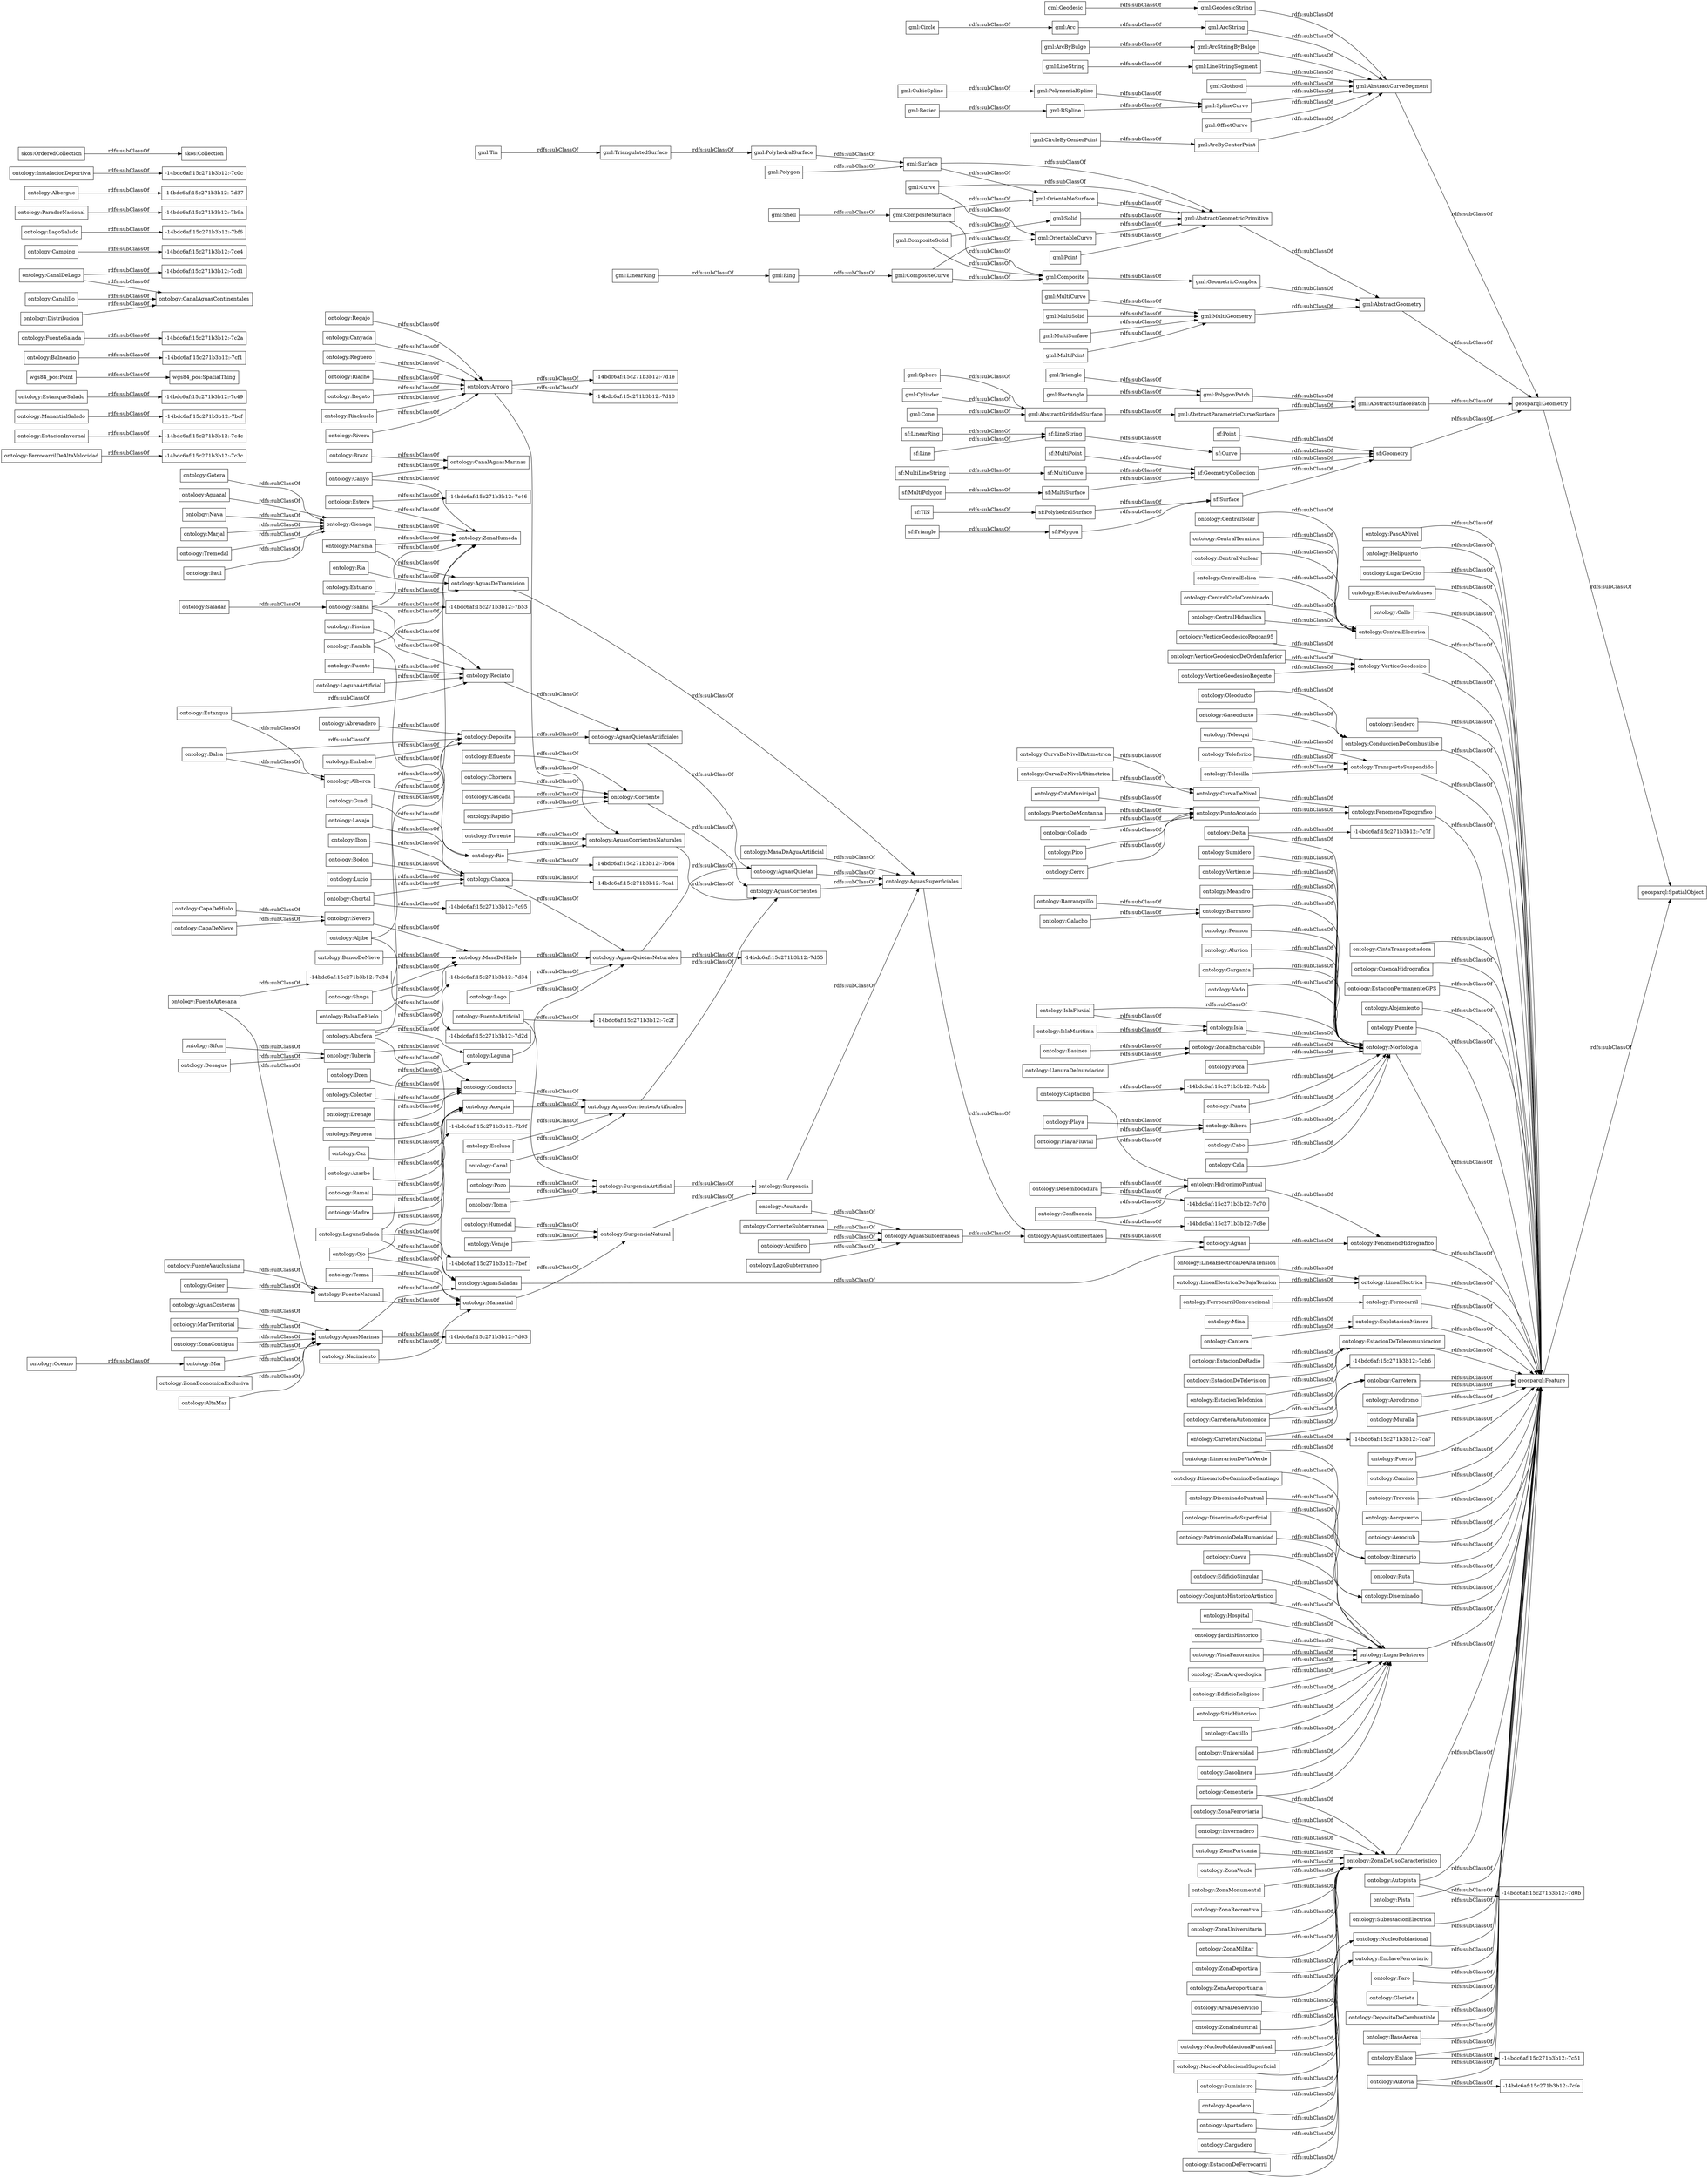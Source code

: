 digraph ar2dtool_diagram { 
rankdir=LR;
size="1000"
node [shape = rectangle, color="black"]; "ontology:DiseminadoPuntual" "ontology:Estero" "ontology:ZonaContigua" "ontology:Oleoducto" "ontology:Caz" "-14bdc6af:15c271b3b12:-7c3c" "ontology:Lavajo" "ontology:Puente" "ontology:Universidad" "ontology:Morfologia" "ontology:CentralTerminca" "-14bdc6af:15c271b3b12:-7c4c" "ontology:CentralNuclear" "-14bdc6af:15c271b3b12:-7bef" "ontology:Torrente" "-14bdc6af:15c271b3b12:-7bcf" "ontology:MasaDeAguaArtificial" "ontology:Estuario" "ontology:LineaElectricaDeAltaTension" "-14bdc6af:15c271b3b12:-7c51" "ontology:Apartadero" "ontology:LlanuraDeInundacion" "ontology:Gaseoducto" "-14bdc6af:15c271b3b12:-7c49" "ontology:ZonaUniversitaria" "ontology:Telesqui" "ontology:ZonaMilitar" "ontology:Riachuelo" "ontology:Canyo" "ontology:Guadi" "-14bdc6af:15c271b3b12:-7d0b" "ontology:ZonaDeportiva" "ontology:Acuifero" "ontology:PuertoDeMontanna" "ontology:Gasolinera" "ontology:ZonaAeroportuaria" "ontology:Nevero" "ontology:FuenteArtificial" "ontology:Azarbe" "wgs84_pos:SpatialThing" "ontology:NucleoPoblacionalPuntual" "ontology:Mar" "ontology:Pennon" "ontology:LineaElectrica" "-14bdc6af:15c271b3b12:-7ca1" "ontology:Canal" "ontology:Arroyo" "ontology:Collado" "ontology:Ferrocarril" "ontology:Rio" "ontology:CurvaDeNivelBatimetrica" "-14bdc6af:15c271b3b12:-7d2d" "ontology:AreaDeServicio" "ontology:Estanque" "ontology:Recinto" "ontology:DiseminadoSuperficial" "-14bdc6af:15c271b3b12:-7cf1" "-14bdc6af:15c271b3b12:-7c7f" "ontology:ExplotacionMinera" "ontology:Saladar" "ontology:FuenteNatural" "-14bdc6af:15c271b3b12:-7c46" "ontology:ZonaEconomicaExclusiva" "-14bdc6af:15c271b3b12:-7cbb" "ontology:Aerodromo" "ontology:FuenteSalada" "ontology:FenomenoHidrografico" "-14bdc6af:15c271b3b12:-7b64" "ontology:Barranquillo" "ontology:LagoSubterraneo" "ontology:CanalAguasContinentales" "ontology:EstacionTelefonica" "ontology:Aluvion" "ontology:IslaMaritima" "ontology:CurvaDeNivelAltimetrica" "ontology:Acequia" "-14bdc6af:15c271b3b12:-7d34" "-14bdc6af:15c271b3b12:-7cfe" "ontology:Cementerio" "-14bdc6af:15c271b3b12:-7d63" "ontology:Muralla" "ontology:AltaMar" "ontology:Camping" "ontology:Terma" "ontology:Pozo" "ontology:VerticeGeodesicoDeOrdenInferior" "-14bdc6af:15c271b3b12:-7b53" "ontology:Canyada" "ontology:AguasCorrientes" "ontology:Puerto" "ontology:Cargadero" "ontology:Garganta" "ontology:ManantialSalado" "ontology:Teleferico" "wgs84_pos:Point" "ontology:Delta" "ontology:Humedal" "ontology:Camino" "ontology:Marjal" "ontology:Charca" "ontology:Travesia" "ontology:PatrimonioDelaHumanidad" "ontology:Cienaga" "ontology:LagoSalado" "ontology:Tuberia" "ontology:Aeropuerto" "ontology:Cueva" "ontology:EstacionDeTelecomunicacion" "ontology:EstacionDeFerrocarril" "ontology:IslaFluvial" "ontology:Poza" "ontology:Lago" "ontology:AguasSubterraneas" "ontology:Dren" "ontology:ZonaIndustrial" "ontology:Captacion" "ontology:Chorrera" "ontology:VerticeGeodesicoRegente" "-14bdc6af:15c271b3b12:-7b9a" "ontology:Ibon" "-14bdc6af:15c271b3b12:-7c34" "ontology:Nacimiento" "ontology:CarreteraAutonomica" "ontology:Aeroclub" "ontology:EdificioSingular" "ontology:AguasCosteras" "ontology:EstacionDeRadio" "-14bdc6af:15c271b3b12:-7d37" "ontology:CarreteraNacional" "ontology:ConjuntoHistoricoArtistico" "ontology:InstalacionDeportiva" "ontology:Punta" "ontology:HidronimoPuntual" "ontology:Albufera" "ontology:LagunaArtificial" "ontology:Colector" "ontology:Carretera" "ontology:Reguero" "ontology:Sifon" "ontology:Oceano" "ontology:CentralEolica" "-14bdc6af:15c271b3b12:-7c2a" "ontology:CanalDeLago" "ontology:AguasQuietas" "ontology:Ruta" "ontology:ZonaHumeda" "ontology:EstacionDeTelevision" "ontology:LineaElectricaDeBajaTension" "ontology:AguasMarinas" "ontology:ZonaEncharcable" "ontology:PlayaFluvial" "ontology:Itinerario" "ontology:Rivera" "ontology:Hospital" "ontology:ZonaDeUsoCaracteristico" "ontology:Basines" "ontology:Ribera" "ontology:Pico" "-14bdc6af:15c271b3b12:-7ce4" "-14bdc6af:15c271b3b12:-7d55" "ontology:Balneario" "ontology:JardinHistorico" "ontology:Embalse" "-14bdc6af:15c271b3b12:-7b9f" "ontology:Marisma" "ontology:ItinerarioDeCaminoDeSantiago" "ontology:Ojo" "ontology:Pista" "ontology:SubestacionElectrica" "ontology:AguasSuperficiales" "ontology:ZonaFerroviaria" "ontology:NucleoPoblacional" "-14bdc6af:15c271b3b12:-7ca7" "ontology:Acuitardo" "ontology:EnclaveFerroviario" "ontology:Cerro" "ontology:Toma" "ontology:Faro" "ontology:Cantera" "ontology:Manantial" "ontology:Piscina" "-14bdc6af:15c271b3b12:-7d10" "ontology:ParadorNacional" "ontology:Desembocadura" "-14bdc6af:15c271b3b12:-7c2f" "ontology:Cascada" "ontology:VistaPanoramica" "ontology:Regajo" "ontology:Rapido" "ontology:EstacionInvernal" "ontology:CapaDeNieve" "ontology:Corriente" "ontology:EstanqueSalado" "ontology:Tremedal" "ontology:Deposito" "ontology:Glorieta" "ontology:AguasCorrientesArtificiales" "ontology:SurgenciaNatural" "ontology:Isla" "ontology:Canalillo" "ontology:Cabo" "ontology:NucleoPoblacionalSuperficial" "ontology:SurgenciaArtificial" "ontology:ZonaArqueologica" "ontology:DepositoDeCombustible" "ontology:Galacho" "ontology:Invernadero" "-14bdc6af:15c271b3b12:-7cd1" "ontology:EdificioReligioso" "ontology:Bodon" "ontology:MarTerritorial" "ontology:Mina" "ontology:Confluencia" "ontology:CanalAguasMarinas" "ontology:Riacho" "ontology:Madre" "ontology:Distribucion" "ontology:BaseAerea" "ontology:Playa" "ontology:PasoANivel" "ontology:Helipuerto" "ontology:BalsaDeHielo" "ontology:Autopista" "-14bdc6af:15c271b3b12:-7bf6" "ontology:Enlace" "ontology:BancoDeNieve" "ontology:LugarDeOcio" "ontology:Conducto" "ontology:CentralCicloCombinado" "ontology:CapaDeHielo" "ontology:EstacionDeAutobuses" "-14bdc6af:15c271b3b12:-7c95" "ontology:Calle" "ontology:AguasCorrientesNaturales" "ontology:Cala" "ontology:SitioHistorico" "ontology:Paul" "ontology:Chortal" "ontology:CentralElectrica" "ontology:Desague" "ontology:Autovia" "ontology:CorrienteSubterranea" "ontology:Sumidero" "ontology:VerticeGeodesico" "ontology:Balsa" "ontology:VerticeGeodesicoRegcan95" "ontology:Sendero" "ontology:Vertiente" "ontology:Abrevadero" "ontology:Suministro" "ontology:Aljibe" "ontology:Fuente" "ontology:AguasQuietasNaturales" "-14bdc6af:15c271b3b12:-7c70" "ontology:Meandro" "ontology:AguasDeTransicion" "ontology:MasaDeHielo" "ontology:Albergue" "ontology:Barranco" "ontology:ConduccionDeCombustible" "ontology:Drenaje" "ontology:Vado" "-14bdc6af:15c271b3b12:-7c0c" "ontology:Alberca" "ontology:Salina" "ontology:Surgencia" "ontology:AguasSaladas" "ontology:Gotera" "ontology:Ria" "ontology:Aguazal" "ontology:FerrocarrilDeAltaVelocidad" "ontology:AguasContinentales" "ontology:Telesilla" "ontology:CurvaDeNivel" "-14bdc6af:15c271b3b12:-7cb6" "ontology:Esclusa" "ontology:CintaTransportadora" "-14bdc6af:15c271b3b12:-7d1e" "ontology:CuencaHidrografica" "ontology:Diseminado" "ontology:FuenteVauclusiana" "ontology:ZonaPortuaria" "ontology:CentralHidraulica" "ontology:Lucio" "ontology:Castillo" "ontology:Laguna" "ontology:ZonaVerde" "ontology:ZonaMonumental" "ontology:EstacionPermanenteGPS" "ontology:Aguas" "ontology:Ramal" "ontology:Efluente" "ontology:CotaMunicipal" "ontology:ZonaRecreativa" "ontology:LagunaSalada" "ontology:TransporteSuspendido" "ontology:AguasQuietasArtificiales" "ontology:PuntoAcotado" "ontology:FenomenoTopografico" "ontology:Alojamiento" "ontology:Geiser" "ontology:FuenteArtesana" "-14bdc6af:15c271b3b12:-7c8e" "ontology:Venaje" "ontology:FerrocarrilConvencional" "ontology:Shuga" "ontology:LugarDeInteres" "ontology:ItinerarionDeViaVerde" "ontology:Reguera" "ontology:Regato" "ontology:Brazo" "ontology:Nava" "ontology:Rambla" "ontology:Apeadero" "ontology:CentralSolar" "geosparql:Feature" "geosparql:Geometry" "geosparql:SpatialObject" "skos:OrderedCollection" "skos:Collection" "sf:MultiCurve" "sf:Geometry" "sf:Line" "sf:PolyhedralSurface" "sf:Triangle" "sf:Point" "sf:TIN" "sf:Curve" "sf:MultiPolygon" "sf:MultiSurface" "sf:MultiLineString" "sf:LinearRing" "sf:Polygon" "sf:MultiPoint" "sf:GeometryCollection" "sf:LineString" "sf:Surface" "gml:PolyhedralSurface" "gml:GeodesicString" "gml:AbstractGeometricPrimitive" "gml:CompositeCurve" "gml:MultiCurve" "gml:ArcString" "gml:OrientableCurve" "gml:CompositeSolid" "gml:LinearRing" "gml:ArcStringByBulge" "gml:BSpline" "gml:Cone" "gml:Curve" "gml:Arc" "gml:PolynomialSpline" "gml:MultiSolid" "gml:LineStringSegment" "gml:Clothoid" "gml:ArcByBulge" "gml:Triangle" "gml:LineString" "gml:CircleByCenterPoint" "gml:Solid" "gml:MultiSurface" "gml:MultiPoint" "gml:MultiGeometry" "gml:SplineCurve" "gml:AbstractCurveSegment" "gml:AbstractGeometry" "gml:OffsetCurve" "gml:Shell" "gml:Tin" "gml:Ring" "gml:PolygonPatch" "gml:Bezier" "gml:ArcByCenterPoint" "gml:Surface" "gml:AbstractGriddedSurface" "gml:CompositeSurface" "gml:Rectangle" "gml:Circle" "gml:Sphere" "gml:AbstractParametricCurveSurface" "gml:Composite" "gml:TriangulatedSurface" "gml:Cylinder" "gml:Polygon" "gml:AbstractSurfacePatch" "gml:GeometricComplex" "gml:CubicSpline" "gml:OrientableSurface" "gml:Geodesic" "gml:Point" ; /*classes style*/
	"ontology:AguasQuietas" -> "ontology:AguasSuperficiales" [ label = "rdfs:subClassOf" ];
	"gml:Tin" -> "gml:TriangulatedSurface" [ label = "rdfs:subClassOf" ];
	"ontology:Punta" -> "ontology:Morfologia" [ label = "rdfs:subClassOf" ];
	"ontology:Balneario" -> "-14bdc6af:15c271b3b12:-7cf1" [ label = "rdfs:subClassOf" ];
	"ontology:Vertiente" -> "ontology:Morfologia" [ label = "rdfs:subClassOf" ];
	"ontology:Fuente" -> "ontology:Recinto" [ label = "rdfs:subClassOf" ];
	"gml:Solid" -> "gml:AbstractGeometricPrimitive" [ label = "rdfs:subClassOf" ];
	"ontology:Cueva" -> "ontology:LugarDeInteres" [ label = "rdfs:subClassOf" ];
	"sf:MultiCurve" -> "sf:GeometryCollection" [ label = "rdfs:subClassOf" ];
	"ontology:Riacho" -> "ontology:Arroyo" [ label = "rdfs:subClassOf" ];
	"ontology:CentralNuclear" -> "ontology:CentralElectrica" [ label = "rdfs:subClassOf" ];
	"ontology:MasaDeHielo" -> "ontology:AguasQuietasNaturales" [ label = "rdfs:subClassOf" ];
	"ontology:MarTerritorial" -> "ontology:AguasMarinas" [ label = "rdfs:subClassOf" ];
	"ontology:ZonaDeportiva" -> "ontology:ZonaDeUsoCaracteristico" [ label = "rdfs:subClassOf" ];
	"ontology:AguasQuietasArtificiales" -> "ontology:AguasQuietas" [ label = "rdfs:subClassOf" ];
	"ontology:AguasMarinas" -> "-14bdc6af:15c271b3b12:-7d63" [ label = "rdfs:subClassOf" ];
	"ontology:AguasMarinas" -> "ontology:AguasSaladas" [ label = "rdfs:subClassOf" ];
	"ontology:CanalDeLago" -> "-14bdc6af:15c271b3b12:-7cd1" [ label = "rdfs:subClassOf" ];
	"ontology:CanalDeLago" -> "ontology:CanalAguasContinentales" [ label = "rdfs:subClassOf" ];
	"ontology:Conducto" -> "ontology:AguasCorrientesArtificiales" [ label = "rdfs:subClassOf" ];
	"gml:Arc" -> "gml:ArcString" [ label = "rdfs:subClassOf" ];
	"sf:MultiLineString" -> "sf:MultiCurve" [ label = "rdfs:subClassOf" ];
	"ontology:EstanqueSalado" -> "-14bdc6af:15c271b3b12:-7c49" [ label = "rdfs:subClassOf" ];
	"ontology:DiseminadoSuperficial" -> "ontology:Diseminado" [ label = "rdfs:subClassOf" ];
	"geosparql:Feature" -> "geosparql:SpatialObject" [ label = "rdfs:subClassOf" ];
	"ontology:ItinerarioDeCaminoDeSantiago" -> "ontology:Itinerario" [ label = "rdfs:subClassOf" ];
	"ontology:Poza" -> "ontology:Morfologia" [ label = "rdfs:subClassOf" ];
	"ontology:Desembocadura" -> "-14bdc6af:15c271b3b12:-7c70" [ label = "rdfs:subClassOf" ];
	"ontology:Desembocadura" -> "ontology:HidronimoPuntual" [ label = "rdfs:subClassOf" ];
	"ontology:Cerro" -> "ontology:PuntoAcotado" [ label = "rdfs:subClassOf" ];
	"ontology:ZonaPortuaria" -> "ontology:ZonaDeUsoCaracteristico" [ label = "rdfs:subClassOf" ];
	"ontology:NucleoPoblacional" -> "geosparql:Feature" [ label = "rdfs:subClassOf" ];
	"ontology:ExplotacionMinera" -> "geosparql:Feature" [ label = "rdfs:subClassOf" ];
	"gml:ArcByBulge" -> "gml:ArcStringByBulge" [ label = "rdfs:subClassOf" ];
	"ontology:Estuario" -> "ontology:AguasDeTransicion" [ label = "rdfs:subClassOf" ];
	"ontology:EstacionDeRadio" -> "ontology:EstacionDeTelecomunicacion" [ label = "rdfs:subClassOf" ];
	"ontology:Ribera" -> "ontology:Morfologia" [ label = "rdfs:subClassOf" ];
	"ontology:Basines" -> "ontology:ZonaEncharcable" [ label = "rdfs:subClassOf" ];
	"ontology:TransporteSuspendido" -> "geosparql:Feature" [ label = "rdfs:subClassOf" ];
	"gml:PolygonPatch" -> "gml:AbstractSurfacePatch" [ label = "rdfs:subClassOf" ];
	"ontology:ZonaMonumental" -> "ontology:ZonaDeUsoCaracteristico" [ label = "rdfs:subClassOf" ];
	"ontology:LugarDeOcio" -> "geosparql:Feature" [ label = "rdfs:subClassOf" ];
	"ontology:FenomenoHidrografico" -> "geosparql:Feature" [ label = "rdfs:subClassOf" ];
	"ontology:Aerodromo" -> "geosparql:Feature" [ label = "rdfs:subClassOf" ];
	"ontology:EstacionTelefonica" -> "ontology:EstacionDeTelecomunicacion" [ label = "rdfs:subClassOf" ];
	"gml:MultiGeometry" -> "gml:AbstractGeometry" [ label = "rdfs:subClassOf" ];
	"ontology:Torrente" -> "ontology:AguasCorrientesNaturales" [ label = "rdfs:subClassOf" ];
	"ontology:Abrevadero" -> "ontology:Deposito" [ label = "rdfs:subClassOf" ];
	"ontology:Piscina" -> "ontology:Recinto" [ label = "rdfs:subClassOf" ];
	"sf:MultiSurface" -> "sf:GeometryCollection" [ label = "rdfs:subClassOf" ];
	"ontology:ZonaArqueologica" -> "ontology:LugarDeInteres" [ label = "rdfs:subClassOf" ];
	"gml:AbstractSurfacePatch" -> "geosparql:Geometry" [ label = "rdfs:subClassOf" ];
	"ontology:Telesilla" -> "ontology:TransporteSuspendido" [ label = "rdfs:subClassOf" ];
	"ontology:Canyo" -> "ontology:ZonaHumeda" [ label = "rdfs:subClassOf" ];
	"ontology:Canyo" -> "ontology:CanalAguasMarinas" [ label = "rdfs:subClassOf" ];
	"ontology:AguasDeTransicion" -> "ontology:AguasSuperficiales" [ label = "rdfs:subClassOf" ];
	"ontology:Pennon" -> "ontology:Morfologia" [ label = "rdfs:subClassOf" ];
	"ontology:Lavajo" -> "ontology:Charca" [ label = "rdfs:subClassOf" ];
	"ontology:Captacion" -> "-14bdc6af:15c271b3b12:-7cbb" [ label = "rdfs:subClassOf" ];
	"ontology:Captacion" -> "ontology:HidronimoPuntual" [ label = "rdfs:subClassOf" ];
	"ontology:VerticeGeodesicoRegente" -> "ontology:VerticeGeodesico" [ label = "rdfs:subClassOf" ];
	"ontology:Dren" -> "ontology:Conducto" [ label = "rdfs:subClassOf" ];
	"ontology:Ruta" -> "geosparql:Feature" [ label = "rdfs:subClassOf" ];
	"ontology:Barranco" -> "ontology:Morfologia" [ label = "rdfs:subClassOf" ];
	"ontology:Itinerario" -> "geosparql:Feature" [ label = "rdfs:subClassOf" ];
	"ontology:EdificioSingular" -> "ontology:LugarDeInteres" [ label = "rdfs:subClassOf" ];
	"ontology:Guadi" -> "ontology:Rio" [ label = "rdfs:subClassOf" ];
	"ontology:Reguero" -> "ontology:Arroyo" [ label = "rdfs:subClassOf" ];
	"ontology:Mina" -> "ontology:ExplotacionMinera" [ label = "rdfs:subClassOf" ];
	"ontology:Geiser" -> "ontology:FuenteNatural" [ label = "rdfs:subClassOf" ];
	"ontology:InstalacionDeportiva" -> "-14bdc6af:15c271b3b12:-7c0c" [ label = "rdfs:subClassOf" ];
	"ontology:BancoDeNieve" -> "ontology:MasaDeHielo" [ label = "rdfs:subClassOf" ];
	"ontology:Cantera" -> "ontology:ExplotacionMinera" [ label = "rdfs:subClassOf" ];
	"ontology:Charca" -> "-14bdc6af:15c271b3b12:-7ca1" [ label = "rdfs:subClassOf" ];
	"ontology:Charca" -> "ontology:AguasQuietasNaturales" [ label = "rdfs:subClassOf" ];
	"ontology:SubestacionElectrica" -> "geosparql:Feature" [ label = "rdfs:subClassOf" ];
	"ontology:CurvaDeNivelBatimetrica" -> "ontology:CurvaDeNivel" [ label = "rdfs:subClassOf" ];
	"ontology:Helipuerto" -> "geosparql:Feature" [ label = "rdfs:subClassOf" ];
	"gml:Point" -> "gml:AbstractGeometricPrimitive" [ label = "rdfs:subClassOf" ];
	"ontology:CarreteraAutonomica" -> "-14bdc6af:15c271b3b12:-7cb6" [ label = "rdfs:subClassOf" ];
	"ontology:CarreteraAutonomica" -> "ontology:Carretera" [ label = "rdfs:subClassOf" ];
	"ontology:Alojamiento" -> "geosparql:Feature" [ label = "rdfs:subClassOf" ];
	"gml:Ring" -> "gml:CompositeCurve" [ label = "rdfs:subClassOf" ];
	"ontology:Aeropuerto" -> "geosparql:Feature" [ label = "rdfs:subClassOf" ];
	"ontology:Arroyo" -> "ontology:AguasCorrientesNaturales" [ label = "rdfs:subClassOf" ];
	"ontology:Arroyo" -> "-14bdc6af:15c271b3b12:-7d1e" [ label = "rdfs:subClassOf" ];
	"ontology:Arroyo" -> "-14bdc6af:15c271b3b12:-7d10" [ label = "rdfs:subClassOf" ];
	"ontology:Delta" -> "-14bdc6af:15c271b3b12:-7c7f" [ label = "rdfs:subClassOf" ];
	"ontology:Delta" -> "ontology:Morfologia" [ label = "rdfs:subClassOf" ];
	"gml:Rectangle" -> "gml:PolygonPatch" [ label = "rdfs:subClassOf" ];
	"ontology:Cienaga" -> "ontology:ZonaHumeda" [ label = "rdfs:subClassOf" ];
	"sf:LinearRing" -> "sf:LineString" [ label = "rdfs:subClassOf" ];
	"ontology:Playa" -> "ontology:Ribera" [ label = "rdfs:subClassOf" ];
	"ontology:Ferrocarril" -> "geosparql:Feature" [ label = "rdfs:subClassOf" ];
	"ontology:PlayaFluvial" -> "ontology:Ribera" [ label = "rdfs:subClassOf" ];
	"ontology:CotaMunicipal" -> "ontology:PuntoAcotado" [ label = "rdfs:subClassOf" ];
	"ontology:Travesia" -> "geosparql:Feature" [ label = "rdfs:subClassOf" ];
	"ontology:CentralCicloCombinado" -> "ontology:CentralElectrica" [ label = "rdfs:subClassOf" ];
	"ontology:ItinerarionDeViaVerde" -> "ontology:Itinerario" [ label = "rdfs:subClassOf" ];
	"ontology:AguasCorrientes" -> "ontology:AguasSuperficiales" [ label = "rdfs:subClassOf" ];
	"ontology:Aljibe" -> "-14bdc6af:15c271b3b12:-7d2d" [ label = "rdfs:subClassOf" ];
	"ontology:Aljibe" -> "ontology:Deposito" [ label = "rdfs:subClassOf" ];
	"gml:PolyhedralSurface" -> "gml:Surface" [ label = "rdfs:subClassOf" ];
	"ontology:Rambla" -> "ontology:ZonaHumeda" [ label = "rdfs:subClassOf" ];
	"ontology:Rambla" -> "ontology:Rio" [ label = "rdfs:subClassOf" ];
	"sf:MultiPoint" -> "sf:GeometryCollection" [ label = "rdfs:subClassOf" ];
	"ontology:ZonaEncharcable" -> "ontology:Morfologia" [ label = "rdfs:subClassOf" ];
	"ontology:Sendero" -> "geosparql:Feature" [ label = "rdfs:subClassOf" ];
	"ontology:LineaElectricaDeBajaTension" -> "ontology:LineaElectrica" [ label = "rdfs:subClassOf" ];
	"ontology:Nacimiento" -> "ontology:Manantial" [ label = "rdfs:subClassOf" ];
	"ontology:Gasolinera" -> "ontology:LugarDeInteres" [ label = "rdfs:subClassOf" ];
	"ontology:Drenaje" -> "ontology:Conducto" [ label = "rdfs:subClassOf" ];
	"ontology:ZonaVerde" -> "ontology:ZonaDeUsoCaracteristico" [ label = "rdfs:subClassOf" ];
	"gml:LineString" -> "gml:LineStringSegment" [ label = "rdfs:subClassOf" ];
	"ontology:Saladar" -> "ontology:Salina" [ label = "rdfs:subClassOf" ];
	"gml:CubicSpline" -> "gml:PolynomialSpline" [ label = "rdfs:subClassOf" ];
	"ontology:Invernadero" -> "ontology:ZonaDeUsoCaracteristico" [ label = "rdfs:subClassOf" ];
	"ontology:Embalse" -> "ontology:Deposito" [ label = "rdfs:subClassOf" ];
	"ontology:Meandro" -> "ontology:Morfologia" [ label = "rdfs:subClassOf" ];
	"gml:CompositeCurve" -> "gml:OrientableCurve" [ label = "rdfs:subClassOf" ];
	"gml:CompositeCurve" -> "gml:Composite" [ label = "rdfs:subClassOf" ];
	"ontology:Nevero" -> "ontology:MasaDeHielo" [ label = "rdfs:subClassOf" ];
	"ontology:Universidad" -> "ontology:LugarDeInteres" [ label = "rdfs:subClassOf" ];
	"ontology:EstacionPermanenteGPS" -> "geosparql:Feature" [ label = "rdfs:subClassOf" ];
	"ontology:ParadorNacional" -> "-14bdc6af:15c271b3b12:-7b9a" [ label = "rdfs:subClassOf" ];
	"gml:Geodesic" -> "gml:GeodesicString" [ label = "rdfs:subClassOf" ];
	"gml:MultiSurface" -> "gml:MultiGeometry" [ label = "rdfs:subClassOf" ];
	"ontology:FuenteArtificial" -> "-14bdc6af:15c271b3b12:-7c2f" [ label = "rdfs:subClassOf" ];
	"ontology:FuenteArtificial" -> "ontology:SurgenciaArtificial" [ label = "rdfs:subClassOf" ];
	"gml:MultiCurve" -> "gml:MultiGeometry" [ label = "rdfs:subClassOf" ];
	"ontology:ZonaFerroviaria" -> "ontology:ZonaDeUsoCaracteristico" [ label = "rdfs:subClassOf" ];
	"ontology:Isla" -> "ontology:Morfologia" [ label = "rdfs:subClassOf" ];
	"ontology:Corriente" -> "ontology:AguasCorrientes" [ label = "rdfs:subClassOf" ];
	"ontology:ZonaDeUsoCaracteristico" -> "geosparql:Feature" [ label = "rdfs:subClassOf" ];
	"ontology:Acuitardo" -> "ontology:AguasSubterraneas" [ label = "rdfs:subClassOf" ];
	"ontology:ZonaUniversitaria" -> "ontology:ZonaDeUsoCaracteristico" [ label = "rdfs:subClassOf" ];
	"ontology:ZonaEconomicaExclusiva" -> "ontology:AguasMarinas" [ label = "rdfs:subClassOf" ];
	"ontology:Aguazal" -> "ontology:Cienaga" [ label = "rdfs:subClassOf" ];
	"ontology:VerticeGeodesico" -> "geosparql:Feature" [ label = "rdfs:subClassOf" ];
	"ontology:NucleoPoblacionalPuntual" -> "ontology:NucleoPoblacional" [ label = "rdfs:subClassOf" ];
	"gml:Circle" -> "gml:Arc" [ label = "rdfs:subClassOf" ];
	"ontology:DiseminadoPuntual" -> "ontology:Diseminado" [ label = "rdfs:subClassOf" ];
	"ontology:SurgenciaArtificial" -> "ontology:Surgencia" [ label = "rdfs:subClassOf" ];
	"ontology:Efluente" -> "ontology:Corriente" [ label = "rdfs:subClassOf" ];
	"ontology:AguasQuietasNaturales" -> "-14bdc6af:15c271b3b12:-7d55" [ label = "rdfs:subClassOf" ];
	"ontology:AguasQuietasNaturales" -> "ontology:AguasQuietas" [ label = "rdfs:subClassOf" ];
	"ontology:Alberca" -> "ontology:Deposito" [ label = "rdfs:subClassOf" ];
	"ontology:FenomenoTopografico" -> "geosparql:Feature" [ label = "rdfs:subClassOf" ];
	"gml:AbstractGeometry" -> "geosparql:Geometry" [ label = "rdfs:subClassOf" ];
	"ontology:Aguas" -> "ontology:FenomenoHidrografico" [ label = "rdfs:subClassOf" ];
	"ontology:Bodon" -> "ontology:Charca" [ label = "rdfs:subClassOf" ];
	"ontology:CentralHidraulica" -> "ontology:CentralElectrica" [ label = "rdfs:subClassOf" ];
	"ontology:Aeroclub" -> "geosparql:Feature" [ label = "rdfs:subClassOf" ];
	"ontology:Diseminado" -> "geosparql:Feature" [ label = "rdfs:subClassOf" ];
	"geosparql:Geometry" -> "geosparql:SpatialObject" [ label = "rdfs:subClassOf" ];
	"ontology:CentralElectrica" -> "geosparql:Feature" [ label = "rdfs:subClassOf" ];
	"ontology:Confluencia" -> "-14bdc6af:15c271b3b12:-7c8e" [ label = "rdfs:subClassOf" ];
	"ontology:Confluencia" -> "ontology:HidronimoPuntual" [ label = "rdfs:subClassOf" ];
	"gml:CompositeSurface" -> "gml:OrientableSurface" [ label = "rdfs:subClassOf" ];
	"gml:CompositeSurface" -> "gml:Composite" [ label = "rdfs:subClassOf" ];
	"ontology:JardinHistorico" -> "ontology:LugarDeInteres" [ label = "rdfs:subClassOf" ];
	"sf:Curve" -> "sf:Geometry" [ label = "rdfs:subClassOf" ];
	"ontology:Enlace" -> "-14bdc6af:15c271b3b12:-7c51" [ label = "rdfs:subClassOf" ];
	"ontology:Enlace" -> "geosparql:Feature" [ label = "rdfs:subClassOf" ];
	"ontology:Barranquillo" -> "ontology:Barranco" [ label = "rdfs:subClassOf" ];
	"gml:Composite" -> "gml:GeometricComplex" [ label = "rdfs:subClassOf" ];
	"ontology:Ojo" -> "-14bdc6af:15c271b3b12:-7b9f" [ label = "rdfs:subClassOf" ];
	"ontology:Ojo" -> "ontology:Manantial" [ label = "rdfs:subClassOf" ];
	"ontology:CapaDeHielo" -> "ontology:Nevero" [ label = "rdfs:subClassOf" ];
	"ontology:Hospital" -> "ontology:LugarDeInteres" [ label = "rdfs:subClassOf" ];
	"ontology:IslaMaritima" -> "ontology:Isla" [ label = "rdfs:subClassOf" ];
	"ontology:Canalillo" -> "ontology:CanalAguasContinentales" [ label = "rdfs:subClassOf" ];
	"gml:CircleByCenterPoint" -> "gml:ArcByCenterPoint" [ label = "rdfs:subClassOf" ];
	"ontology:Camino" -> "geosparql:Feature" [ label = "rdfs:subClassOf" ];
	"gml:OffsetCurve" -> "gml:AbstractCurveSegment" [ label = "rdfs:subClassOf" ];
	"ontology:Glorieta" -> "geosparql:Feature" [ label = "rdfs:subClassOf" ];
	"ontology:DepositoDeCombustible" -> "geosparql:Feature" [ label = "rdfs:subClassOf" ];
	"ontology:Laguna" -> "ontology:AguasQuietasNaturales" [ label = "rdfs:subClassOf" ];
	"gml:AbstractCurveSegment" -> "geosparql:Geometry" [ label = "rdfs:subClassOf" ];
	"ontology:HidronimoPuntual" -> "ontology:FenomenoHidrografico" [ label = "rdfs:subClassOf" ];
	"ontology:VerticeGeodesicoRegcan95" -> "ontology:VerticeGeodesico" [ label = "rdfs:subClassOf" ];
	"ontology:LineaElectrica" -> "geosparql:Feature" [ label = "rdfs:subClassOf" ];
	"ontology:Cascada" -> "ontology:Corriente" [ label = "rdfs:subClassOf" ];
	"ontology:CentralSolar" -> "ontology:CentralElectrica" [ label = "rdfs:subClassOf" ];
	"ontology:Aluvion" -> "ontology:Morfologia" [ label = "rdfs:subClassOf" ];
	"ontology:AguasCorrientesNaturales" -> "ontology:AguasCorrientes" [ label = "rdfs:subClassOf" ];
	"ontology:ConduccionDeCombustible" -> "geosparql:Feature" [ label = "rdfs:subClassOf" ];
	"ontology:Rio" -> "-14bdc6af:15c271b3b12:-7b64" [ label = "rdfs:subClassOf" ];
	"ontology:Rio" -> "ontology:AguasCorrientesNaturales" [ label = "rdfs:subClassOf" ];
	"ontology:BalsaDeHielo" -> "ontology:MasaDeHielo" [ label = "rdfs:subClassOf" ];
	"ontology:Terma" -> "ontology:Manantial" [ label = "rdfs:subClassOf" ];
	"ontology:SitioHistorico" -> "ontology:LugarDeInteres" [ label = "rdfs:subClassOf" ];
	"gml:Clothoid" -> "gml:AbstractCurveSegment" [ label = "rdfs:subClassOf" ];
	"ontology:Apartadero" -> "ontology:EnclaveFerroviario" [ label = "rdfs:subClassOf" ];
	"ontology:Marisma" -> "ontology:ZonaHumeda" [ label = "rdfs:subClassOf" ];
	"ontology:Marisma" -> "ontology:AguasDeTransicion" [ label = "rdfs:subClassOf" ];
	"ontology:Tuberia" -> "ontology:Conducto" [ label = "rdfs:subClassOf" ];
	"ontology:Calle" -> "geosparql:Feature" [ label = "rdfs:subClassOf" ];
	"ontology:CurvaDeNivelAltimetrica" -> "ontology:CurvaDeNivel" [ label = "rdfs:subClassOf" ];
	"ontology:CentralEolica" -> "ontology:CentralElectrica" [ label = "rdfs:subClassOf" ];
	"ontology:LlanuraDeInundacion" -> "ontology:ZonaEncharcable" [ label = "rdfs:subClassOf" ];
	"ontology:EstacionDeTelevision" -> "ontology:EstacionDeTelecomunicacion" [ label = "rdfs:subClassOf" ];
	"gml:LinearRing" -> "gml:Ring" [ label = "rdfs:subClassOf" ];
	"ontology:Acuifero" -> "ontology:AguasSubterraneas" [ label = "rdfs:subClassOf" ];
	"ontology:Colector" -> "ontology:Conducto" [ label = "rdfs:subClassOf" ];
	"ontology:AguasSaladas" -> "ontology:Aguas" [ label = "rdfs:subClassOf" ];
	"ontology:AltaMar" -> "ontology:AguasMarinas" [ label = "rdfs:subClassOf" ];
	"ontology:Collado" -> "ontology:PuntoAcotado" [ label = "rdfs:subClassOf" ];
	"ontology:ZonaAeroportuaria" -> "ontology:ZonaDeUsoCaracteristico" [ label = "rdfs:subClassOf" ];
	"ontology:ManantialSalado" -> "-14bdc6af:15c271b3b12:-7bcf" [ label = "rdfs:subClassOf" ];
	"gml:MultiPoint" -> "gml:MultiGeometry" [ label = "rdfs:subClassOf" ];
	"ontology:Caz" -> "ontology:Acequia" [ label = "rdfs:subClassOf" ];
	"ontology:Regato" -> "ontology:Arroyo" [ label = "rdfs:subClassOf" ];
	"ontology:Sumidero" -> "ontology:Morfologia" [ label = "rdfs:subClassOf" ];
	"ontology:FerrocarrilConvencional" -> "ontology:Ferrocarril" [ label = "rdfs:subClassOf" ];
	"ontology:AguasCosteras" -> "ontology:AguasMarinas" [ label = "rdfs:subClassOf" ];
	"ontology:BaseAerea" -> "geosparql:Feature" [ label = "rdfs:subClassOf" ];
	"ontology:Manantial" -> "ontology:SurgenciaNatural" [ label = "rdfs:subClassOf" ];
	"ontology:LineaElectricaDeAltaTension" -> "ontology:LineaElectrica" [ label = "rdfs:subClassOf" ];
	"ontology:Balsa" -> "ontology:Deposito" [ label = "rdfs:subClassOf" ];
	"ontology:Balsa" -> "ontology:Alberca" [ label = "rdfs:subClassOf" ];
	"gml:Sphere" -> "gml:AbstractGriddedSurface" [ label = "rdfs:subClassOf" ];
	"ontology:Autopista" -> "-14bdc6af:15c271b3b12:-7d0b" [ label = "rdfs:subClassOf" ];
	"ontology:Autopista" -> "geosparql:Feature" [ label = "rdfs:subClassOf" ];
	"gml:CompositeSolid" -> "gml:Solid" [ label = "rdfs:subClassOf" ];
	"gml:CompositeSolid" -> "gml:Composite" [ label = "rdfs:subClassOf" ];
	"ontology:VistaPanoramica" -> "ontology:LugarDeInteres" [ label = "rdfs:subClassOf" ];
	"gml:PolynomialSpline" -> "gml:SplineCurve" [ label = "rdfs:subClassOf" ];
	"gml:AbstractGriddedSurface" -> "gml:AbstractParametricCurveSurface" [ label = "rdfs:subClassOf" ];
	"ontology:Pozo" -> "ontology:SurgenciaArtificial" [ label = "rdfs:subClassOf" ];
	"gml:MultiSolid" -> "gml:MultiGeometry" [ label = "rdfs:subClassOf" ];
	"ontology:Brazo" -> "ontology:CanalAguasMarinas" [ label = "rdfs:subClassOf" ];
	"ontology:Reguera" -> "ontology:Acequia" [ label = "rdfs:subClassOf" ];
	"ontology:NucleoPoblacionalSuperficial" -> "ontology:NucleoPoblacional" [ label = "rdfs:subClassOf" ];
	"gml:ArcByCenterPoint" -> "gml:AbstractCurveSegment" [ label = "rdfs:subClassOf" ];
	"gml:Polygon" -> "gml:Surface" [ label = "rdfs:subClassOf" ];
	"ontology:Apeadero" -> "ontology:EnclaveFerroviario" [ label = "rdfs:subClassOf" ];
	"ontology:Morfologia" -> "geosparql:Feature" [ label = "rdfs:subClassOf" ];
	"gml:TriangulatedSurface" -> "gml:PolyhedralSurface" [ label = "rdfs:subClassOf" ];
	"ontology:Canal" -> "ontology:AguasCorrientesArtificiales" [ label = "rdfs:subClassOf" ];
	"ontology:Riachuelo" -> "ontology:Arroyo" [ label = "rdfs:subClassOf" ];
	"ontology:Puente" -> "geosparql:Feature" [ label = "rdfs:subClassOf" ];
	"sf:Line" -> "sf:LineString" [ label = "rdfs:subClassOf" ];
	"sf:Point" -> "sf:Geometry" [ label = "rdfs:subClassOf" ];
	"ontology:CintaTransportadora" -> "geosparql:Feature" [ label = "rdfs:subClassOf" ];
	"ontology:Galacho" -> "ontology:Barranco" [ label = "rdfs:subClassOf" ];
	"gml:GeodesicString" -> "gml:AbstractCurveSegment" [ label = "rdfs:subClassOf" ];
	"ontology:EstacionDeTelecomunicacion" -> "geosparql:Feature" [ label = "rdfs:subClassOf" ];
	"ontology:Rivera" -> "ontology:Arroyo" [ label = "rdfs:subClassOf" ];
	"ontology:Lago" -> "ontology:AguasQuietasNaturales" [ label = "rdfs:subClassOf" ];
	"ontology:Ramal" -> "ontology:Acequia" [ label = "rdfs:subClassOf" ];
	"ontology:FuenteSalada" -> "-14bdc6af:15c271b3b12:-7c2a" [ label = "rdfs:subClassOf" ];
	"ontology:Teleferico" -> "ontology:TransporteSuspendido" [ label = "rdfs:subClassOf" ];
	"ontology:Recinto" -> "ontology:AguasQuietasArtificiales" [ label = "rdfs:subClassOf" ];
	"ontology:CorrienteSubterranea" -> "ontology:AguasSubterraneas" [ label = "rdfs:subClassOf" ];
	"ontology:Canyada" -> "ontology:Arroyo" [ label = "rdfs:subClassOf" ];
	"ontology:Toma" -> "ontology:SurgenciaArtificial" [ label = "rdfs:subClassOf" ];
	"ontology:Paul" -> "ontology:Cienaga" [ label = "rdfs:subClassOf" ];
	"ontology:Humedal" -> "ontology:SurgenciaNatural" [ label = "rdfs:subClassOf" ];
	"ontology:Deposito" -> "ontology:AguasQuietasArtificiales" [ label = "rdfs:subClassOf" ];
	"ontology:EstacionDeFerrocarril" -> "ontology:EnclaveFerroviario" [ label = "rdfs:subClassOf" ];
	"ontology:Garganta" -> "ontology:Morfologia" [ label = "rdfs:subClassOf" ];
	"ontology:Albufera" -> "ontology:Laguna" [ label = "rdfs:subClassOf" ];
	"ontology:Albufera" -> "ontology:AguasSaladas" [ label = "rdfs:subClassOf" ];
	"ontology:Albufera" -> "ontology:ZonaHumeda" [ label = "rdfs:subClassOf" ];
	"ontology:Albufera" -> "-14bdc6af:15c271b3b12:-7d34" [ label = "rdfs:subClassOf" ];
	"ontology:Nava" -> "ontology:Cienaga" [ label = "rdfs:subClassOf" ];
	"ontology:LugarDeInteres" -> "geosparql:Feature" [ label = "rdfs:subClassOf" ];
	"gml:SplineCurve" -> "gml:AbstractCurveSegment" [ label = "rdfs:subClassOf" ];
	"ontology:Sifon" -> "ontology:Tuberia" [ label = "rdfs:subClassOf" ];
	"gml:Shell" -> "gml:CompositeSurface" [ label = "rdfs:subClassOf" ];
	"ontology:Esclusa" -> "ontology:AguasCorrientesArtificiales" [ label = "rdfs:subClassOf" ];
	"gml:OrientableCurve" -> "gml:AbstractGeometricPrimitive" [ label = "rdfs:subClassOf" ];
	"gml:Curve" -> "gml:OrientableCurve" [ label = "rdfs:subClassOf" ];
	"gml:Curve" -> "gml:AbstractGeometricPrimitive" [ label = "rdfs:subClassOf" ];
	"ontology:ZonaRecreativa" -> "ontology:ZonaDeUsoCaracteristico" [ label = "rdfs:subClassOf" ];
	"ontology:VerticeGeodesicoDeOrdenInferior" -> "ontology:VerticeGeodesico" [ label = "rdfs:subClassOf" ];
	"ontology:Madre" -> "ontology:Acequia" [ label = "rdfs:subClassOf" ];
	"ontology:Gotera" -> "ontology:Cienaga" [ label = "rdfs:subClassOf" ];
	"ontology:Chorrera" -> "ontology:Corriente" [ label = "rdfs:subClassOf" ];
	"ontology:FuenteArtesana" -> "-14bdc6af:15c271b3b12:-7c34" [ label = "rdfs:subClassOf" ];
	"ontology:FuenteArtesana" -> "ontology:FuenteNatural" [ label = "rdfs:subClassOf" ];
	"ontology:EnclaveFerroviario" -> "geosparql:Feature" [ label = "rdfs:subClassOf" ];
	"gml:Cylinder" -> "gml:AbstractGriddedSurface" [ label = "rdfs:subClassOf" ];
	"sf:GeometryCollection" -> "sf:Geometry" [ label = "rdfs:subClassOf" ];
	"ontology:PuertoDeMontanna" -> "ontology:PuntoAcotado" [ label = "rdfs:subClassOf" ];
	"ontology:LagunaArtificial" -> "ontology:Recinto" [ label = "rdfs:subClassOf" ];
	"gml:ArcStringByBulge" -> "gml:AbstractCurveSegment" [ label = "rdfs:subClassOf" ];
	"ontology:Cabo" -> "ontology:Morfologia" [ label = "rdfs:subClassOf" ];
	"wgs84_pos:Point" -> "wgs84_pos:SpatialThing" [ label = "rdfs:subClassOf" ];
	"ontology:Castillo" -> "ontology:LugarDeInteres" [ label = "rdfs:subClassOf" ];
	"ontology:Lucio" -> "ontology:Charca" [ label = "rdfs:subClassOf" ];
	"ontology:CarreteraNacional" -> "-14bdc6af:15c271b3b12:-7ca7" [ label = "rdfs:subClassOf" ];
	"ontology:CarreteraNacional" -> "ontology:Carretera" [ label = "rdfs:subClassOf" ];
	"ontology:FerrocarrilDeAltaVelocidad" -> "-14bdc6af:15c271b3b12:-7c3c" [ label = "rdfs:subClassOf" ];
	"gml:AbstractParametricCurveSurface" -> "gml:AbstractSurfacePatch" [ label = "rdfs:subClassOf" ];
	"gml:AbstractGeometricPrimitive" -> "gml:AbstractGeometry" [ label = "rdfs:subClassOf" ];
	"ontology:LagunaSalada" -> "-14bdc6af:15c271b3b12:-7bef" [ label = "rdfs:subClassOf" ];
	"ontology:LagunaSalada" -> "ontology:Laguna" [ label = "rdfs:subClassOf" ];
	"ontology:LagunaSalada" -> "ontology:AguasSaladas" [ label = "rdfs:subClassOf" ];
	"ontology:AreaDeServicio" -> "ontology:ZonaDeUsoCaracteristico" [ label = "rdfs:subClassOf" ];
	"ontology:Puerto" -> "geosparql:Feature" [ label = "rdfs:subClassOf" ];
	"ontology:ZonaIndustrial" -> "ontology:ZonaDeUsoCaracteristico" [ label = "rdfs:subClassOf" ];
	"gml:Cone" -> "gml:AbstractGriddedSurface" [ label = "rdfs:subClassOf" ];
	"ontology:Oceano" -> "ontology:Mar" [ label = "rdfs:subClassOf" ];
	"gml:Surface" -> "gml:OrientableSurface" [ label = "rdfs:subClassOf" ];
	"gml:Surface" -> "gml:AbstractGeometricPrimitive" [ label = "rdfs:subClassOf" ];
	"ontology:CurvaDeNivel" -> "ontology:FenomenoTopografico" [ label = "rdfs:subClassOf" ];
	"ontology:Desague" -> "ontology:Tuberia" [ label = "rdfs:subClassOf" ];
	"ontology:Camping" -> "-14bdc6af:15c271b3b12:-7ce4" [ label = "rdfs:subClassOf" ];
	"sf:TIN" -> "sf:PolyhedralSurface" [ label = "rdfs:subClassOf" ];
	"ontology:Muralla" -> "geosparql:Feature" [ label = "rdfs:subClassOf" ];
	"ontology:Pista" -> "geosparql:Feature" [ label = "rdfs:subClassOf" ];
	"ontology:Azarbe" -> "ontology:Acequia" [ label = "rdfs:subClassOf" ];
	"ontology:FuenteVauclusiana" -> "ontology:FuenteNatural" [ label = "rdfs:subClassOf" ];
	"ontology:Faro" -> "geosparql:Feature" [ label = "rdfs:subClassOf" ];
	"ontology:AguasContinentales" -> "ontology:Aguas" [ label = "rdfs:subClassOf" ];
	"ontology:Cala" -> "ontology:Morfologia" [ label = "rdfs:subClassOf" ];
	"ontology:Marjal" -> "ontology:Cienaga" [ label = "rdfs:subClassOf" ];
	"sf:Geometry" -> "geosparql:Geometry" [ label = "rdfs:subClassOf" ];
	"ontology:Venaje" -> "ontology:SurgenciaNatural" [ label = "rdfs:subClassOf" ];
	"ontology:Shuga" -> "ontology:MasaDeHielo" [ label = "rdfs:subClassOf" ];
	"ontology:Estero" -> "-14bdc6af:15c271b3b12:-7c46" [ label = "rdfs:subClassOf" ];
	"ontology:Estero" -> "ontology:ZonaHumeda" [ label = "rdfs:subClassOf" ];
	"ontology:EstacionInvernal" -> "-14bdc6af:15c271b3b12:-7c4c" [ label = "rdfs:subClassOf" ];
	"gml:Bezier" -> "gml:BSpline" [ label = "rdfs:subClassOf" ];
	"sf:Polygon" -> "sf:Surface" [ label = "rdfs:subClassOf" ];
	"ontology:MasaDeAguaArtificial" -> "ontology:AguasSuperficiales" [ label = "rdfs:subClassOf" ];
	"gml:OrientableSurface" -> "gml:AbstractGeometricPrimitive" [ label = "rdfs:subClassOf" ];
	"ontology:Autovia" -> "-14bdc6af:15c271b3b12:-7cfe" [ label = "rdfs:subClassOf" ];
	"ontology:Autovia" -> "geosparql:Feature" [ label = "rdfs:subClassOf" ];
	"ontology:IslaFluvial" -> "ontology:Morfologia" [ label = "rdfs:subClassOf" ];
	"ontology:IslaFluvial" -> "ontology:Isla" [ label = "rdfs:subClassOf" ];
	"ontology:AguasSuperficiales" -> "ontology:AguasContinentales" [ label = "rdfs:subClassOf" ];
	"ontology:Mar" -> "ontology:AguasMarinas" [ label = "rdfs:subClassOf" ];
	"ontology:ConjuntoHistoricoArtistico" -> "ontology:LugarDeInteres" [ label = "rdfs:subClassOf" ];
	"ontology:Salina" -> "-14bdc6af:15c271b3b12:-7b53" [ label = "rdfs:subClassOf" ];
	"ontology:Salina" -> "ontology:ZonaHumeda" [ label = "rdfs:subClassOf" ];
	"ontology:Salina" -> "ontology:Recinto" [ label = "rdfs:subClassOf" ];
	"gml:LineStringSegment" -> "gml:AbstractCurveSegment" [ label = "rdfs:subClassOf" ];
	"ontology:Surgencia" -> "ontology:AguasSuperficiales" [ label = "rdfs:subClassOf" ];
	"ontology:PatrimonioDelaHumanidad" -> "ontology:LugarDeInteres" [ label = "rdfs:subClassOf" ];
	"ontology:Vado" -> "ontology:Morfologia" [ label = "rdfs:subClassOf" ];
	"gml:BSpline" -> "gml:SplineCurve" [ label = "rdfs:subClassOf" ];
	"ontology:Estanque" -> "ontology:Recinto" [ label = "rdfs:subClassOf" ];
	"ontology:Estanque" -> "ontology:Alberca" [ label = "rdfs:subClassOf" ];
	"ontology:Tremedal" -> "ontology:Cienaga" [ label = "rdfs:subClassOf" ];
	"ontology:Oleoducto" -> "ontology:ConduccionDeCombustible" [ label = "rdfs:subClassOf" ];
	"ontology:Distribucion" -> "ontology:CanalAguasContinentales" [ label = "rdfs:subClassOf" ];
	"ontology:PuntoAcotado" -> "ontology:FenomenoTopografico" [ label = "rdfs:subClassOf" ];
	"ontology:FuenteNatural" -> "ontology:Manantial" [ label = "rdfs:subClassOf" ];
	"ontology:CapaDeNieve" -> "ontology:Nevero" [ label = "rdfs:subClassOf" ];
	"ontology:Suministro" -> "ontology:EnclaveFerroviario" [ label = "rdfs:subClassOf" ];
	"gml:GeometricComplex" -> "gml:AbstractGeometry" [ label = "rdfs:subClassOf" ];
	"ontology:Carretera" -> "geosparql:Feature" [ label = "rdfs:subClassOf" ];
	"sf:Triangle" -> "sf:Polygon" [ label = "rdfs:subClassOf" ];
	"ontology:Pico" -> "ontology:PuntoAcotado" [ label = "rdfs:subClassOf" ];
	"ontology:Acequia" -> "ontology:AguasCorrientesArtificiales" [ label = "rdfs:subClassOf" ];
	"ontology:AguasSubterraneas" -> "ontology:AguasContinentales" [ label = "rdfs:subClassOf" ];
	"ontology:ZonaContigua" -> "ontology:AguasMarinas" [ label = "rdfs:subClassOf" ];
	"gml:Triangle" -> "gml:PolygonPatch" [ label = "rdfs:subClassOf" ];
	"ontology:CuencaHidrografica" -> "geosparql:Feature" [ label = "rdfs:subClassOf" ];
	"ontology:Ibon" -> "ontology:Charca" [ label = "rdfs:subClassOf" ];
	"sf:PolyhedralSurface" -> "sf:Surface" [ label = "rdfs:subClassOf" ];
	"ontology:Ria" -> "ontology:AguasDeTransicion" [ label = "rdfs:subClassOf" ];
	"ontology:Regajo" -> "ontology:Arroyo" [ label = "rdfs:subClassOf" ];
	"ontology:Cementerio" -> "ontology:ZonaDeUsoCaracteristico" [ label = "rdfs:subClassOf" ];
	"ontology:Cementerio" -> "ontology:LugarDeInteres" [ label = "rdfs:subClassOf" ];
	"ontology:Albergue" -> "-14bdc6af:15c271b3b12:-7d37" [ label = "rdfs:subClassOf" ];
	"skos:OrderedCollection" -> "skos:Collection" [ label = "rdfs:subClassOf" ];
	"ontology:AguasCorrientesArtificiales" -> "ontology:AguasCorrientes" [ label = "rdfs:subClassOf" ];
	"sf:MultiPolygon" -> "sf:MultiSurface" [ label = "rdfs:subClassOf" ];
	"ontology:ZonaMilitar" -> "ontology:ZonaDeUsoCaracteristico" [ label = "rdfs:subClassOf" ];
	"ontology:PasoANivel" -> "geosparql:Feature" [ label = "rdfs:subClassOf" ];
	"gml:ArcString" -> "gml:AbstractCurveSegment" [ label = "rdfs:subClassOf" ];
	"ontology:Chortal" -> "-14bdc6af:15c271b3b12:-7c95" [ label = "rdfs:subClassOf" ];
	"ontology:Chortal" -> "ontology:Charca" [ label = "rdfs:subClassOf" ];
	"ontology:LagoSubterraneo" -> "ontology:AguasSubterraneas" [ label = "rdfs:subClassOf" ];
	"sf:LineString" -> "sf:Curve" [ label = "rdfs:subClassOf" ];
	"ontology:Rapido" -> "ontology:Corriente" [ label = "rdfs:subClassOf" ];
	"ontology:LagoSalado" -> "-14bdc6af:15c271b3b12:-7bf6" [ label = "rdfs:subClassOf" ];
	"ontology:EdificioReligioso" -> "ontology:LugarDeInteres" [ label = "rdfs:subClassOf" ];
	"ontology:Cargadero" -> "ontology:EnclaveFerroviario" [ label = "rdfs:subClassOf" ];
	"ontology:EstacionDeAutobuses" -> "geosparql:Feature" [ label = "rdfs:subClassOf" ];
	"ontology:Gaseoducto" -> "ontology:ConduccionDeCombustible" [ label = "rdfs:subClassOf" ];
	"sf:Surface" -> "sf:Geometry" [ label = "rdfs:subClassOf" ];
	"ontology:CentralTerminca" -> "ontology:CentralElectrica" [ label = "rdfs:subClassOf" ];
	"ontology:Telesqui" -> "ontology:TransporteSuspendido" [ label = "rdfs:subClassOf" ];
	"ontology:SurgenciaNatural" -> "ontology:Surgencia" [ label = "rdfs:subClassOf" ];

}
